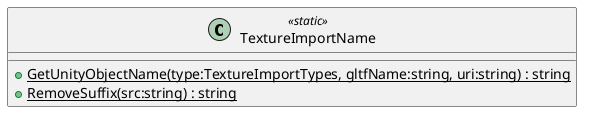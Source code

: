 @startuml
class TextureImportName <<static>> {
    + {static} GetUnityObjectName(type:TextureImportTypes, gltfName:string, uri:string) : string
    + {static} RemoveSuffix(src:string) : string
}
@enduml
